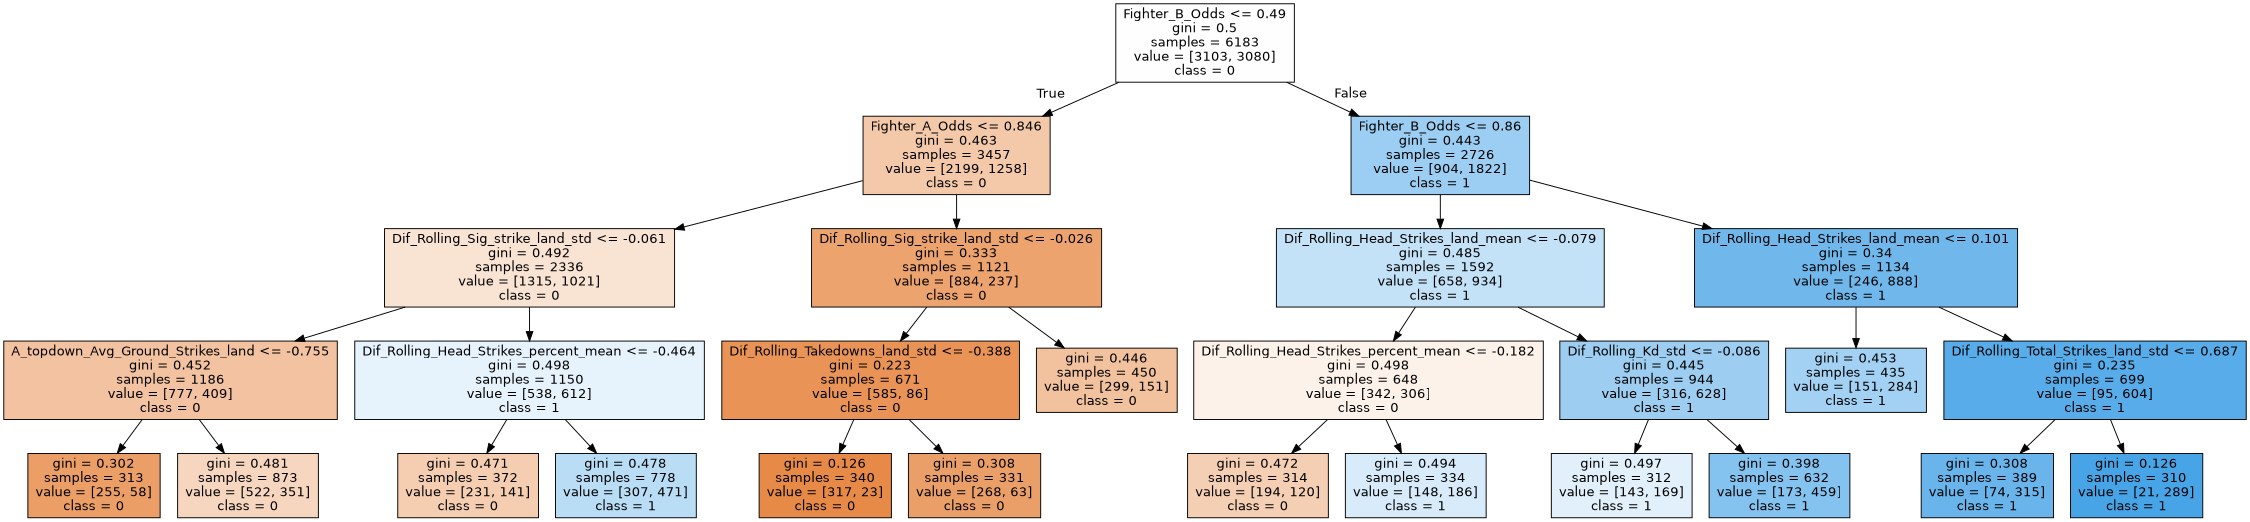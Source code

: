 digraph Tree { size="15,10";
node [shape=box, style="filled", color="black", fontname="helvetica"] ;
edge [fontname="helvetica"] ;
0 [label="Fighter_B_Odds <= 0.49\ngini = 0.5\nsamples = 6183\nvalue = [3103, 3080]\nclass = 0", fillcolor="#fffefe"] ;
1 [label="Fighter_A_Odds <= 0.846\ngini = 0.463\nsamples = 3457\nvalue = [2199, 1258]\nclass = 0", fillcolor="#f4c9aa"] ;
0 -> 1 [labeldistance=2.5, labelangle=45, headlabel="True"] ;
2 [label="Dif_Rolling_Sig_strike_land_std <= -0.061\ngini = 0.492\nsamples = 2336\nvalue = [1315, 1021]\nclass = 0", fillcolor="#f9e3d3"] ;
1 -> 2 ;
3 [label="A_topdown_Avg_Ground_Strikes_land <= -0.755\ngini = 0.452\nsamples = 1186\nvalue = [777, 409]\nclass = 0", fillcolor="#f3c3a1"] ;
2 -> 3 ;
4 [label="gini = 0.302\nsamples = 313\nvalue = [255, 58]\nclass = 0", fillcolor="#eb9e66"] ;
3 -> 4 ;
5 [label="gini = 0.481\nsamples = 873\nvalue = [522, 351]\nclass = 0", fillcolor="#f6d6be"] ;
3 -> 5 ;
6 [label="Dif_Rolling_Head_Strikes_percent_mean <= -0.464\ngini = 0.498\nsamples = 1150\nvalue = [538, 612]\nclass = 1", fillcolor="#e7f3fc"] ;
2 -> 6 ;
7 [label="gini = 0.471\nsamples = 372\nvalue = [231, 141]\nclass = 0", fillcolor="#f5ceb2"] ;
6 -> 7 ;
8 [label="gini = 0.478\nsamples = 778\nvalue = [307, 471]\nclass = 1", fillcolor="#baddf6"] ;
6 -> 8 ;
9 [label="Dif_Rolling_Sig_strike_land_std <= -0.026\ngini = 0.333\nsamples = 1121\nvalue = [884, 237]\nclass = 0", fillcolor="#eca36e"] ;
1 -> 9 ;
10 [label="Dif_Rolling_Takedowns_land_std <= -0.388\ngini = 0.223\nsamples = 671\nvalue = [585, 86]\nclass = 0", fillcolor="#e99456"] ;
9 -> 10 ;
11 [label="gini = 0.126\nsamples = 340\nvalue = [317, 23]\nclass = 0", fillcolor="#e78a47"] ;
10 -> 11 ;
12 [label="gini = 0.308\nsamples = 331\nvalue = [268, 63]\nclass = 0", fillcolor="#eb9f68"] ;
10 -> 12 ;
13 [label="gini = 0.446\nsamples = 450\nvalue = [299, 151]\nclass = 0", fillcolor="#f2c19d"] ;
9 -> 13 ;
14 [label="Fighter_B_Odds <= 0.86\ngini = 0.443\nsamples = 2726\nvalue = [904, 1822]\nclass = 1", fillcolor="#9bcef2"] ;
0 -> 14 [labeldistance=2.5, labelangle=-45, headlabel="False"] ;
15 [label="Dif_Rolling_Head_Strikes_land_mean <= -0.079\ngini = 0.485\nsamples = 1592\nvalue = [658, 934]\nclass = 1", fillcolor="#c4e2f7"] ;
14 -> 15 ;
16 [label="Dif_Rolling_Head_Strikes_percent_mean <= -0.182\ngini = 0.498\nsamples = 648\nvalue = [342, 306]\nclass = 0", fillcolor="#fcf2ea"] ;
15 -> 16 ;
17 [label="gini = 0.472\nsamples = 314\nvalue = [194, 120]\nclass = 0", fillcolor="#f5cfb3"] ;
16 -> 17 ;
18 [label="gini = 0.494\nsamples = 334\nvalue = [148, 186]\nclass = 1", fillcolor="#d7ebfa"] ;
16 -> 18 ;
19 [label="Dif_Rolling_Kd_std <= -0.086\ngini = 0.445\nsamples = 944\nvalue = [316, 628]\nclass = 1", fillcolor="#9dcef2"] ;
15 -> 19 ;
20 [label="gini = 0.497\nsamples = 312\nvalue = [143, 169]\nclass = 1", fillcolor="#e1f0fb"] ;
19 -> 20 ;
21 [label="gini = 0.398\nsamples = 632\nvalue = [173, 459]\nclass = 1", fillcolor="#84c2ef"] ;
19 -> 21 ;
22 [label="Dif_Rolling_Head_Strikes_land_mean <= 0.101\ngini = 0.34\nsamples = 1134\nvalue = [246, 888]\nclass = 1", fillcolor="#70b8ec"] ;
14 -> 22 ;
23 [label="gini = 0.453\nsamples = 435\nvalue = [151, 284]\nclass = 1", fillcolor="#a2d1f3"] ;
22 -> 23 ;
24 [label="Dif_Rolling_Total_Strikes_land_std <= 0.687\ngini = 0.235\nsamples = 699\nvalue = [95, 604]\nclass = 1", fillcolor="#58ace9"] ;
22 -> 24 ;
25 [label="gini = 0.308\nsamples = 389\nvalue = [74, 315]\nclass = 1", fillcolor="#68b4eb"] ;
24 -> 25 ;
26 [label="gini = 0.126\nsamples = 310\nvalue = [21, 289]\nclass = 1", fillcolor="#47a4e7"] ;
24 -> 26 ;
}
